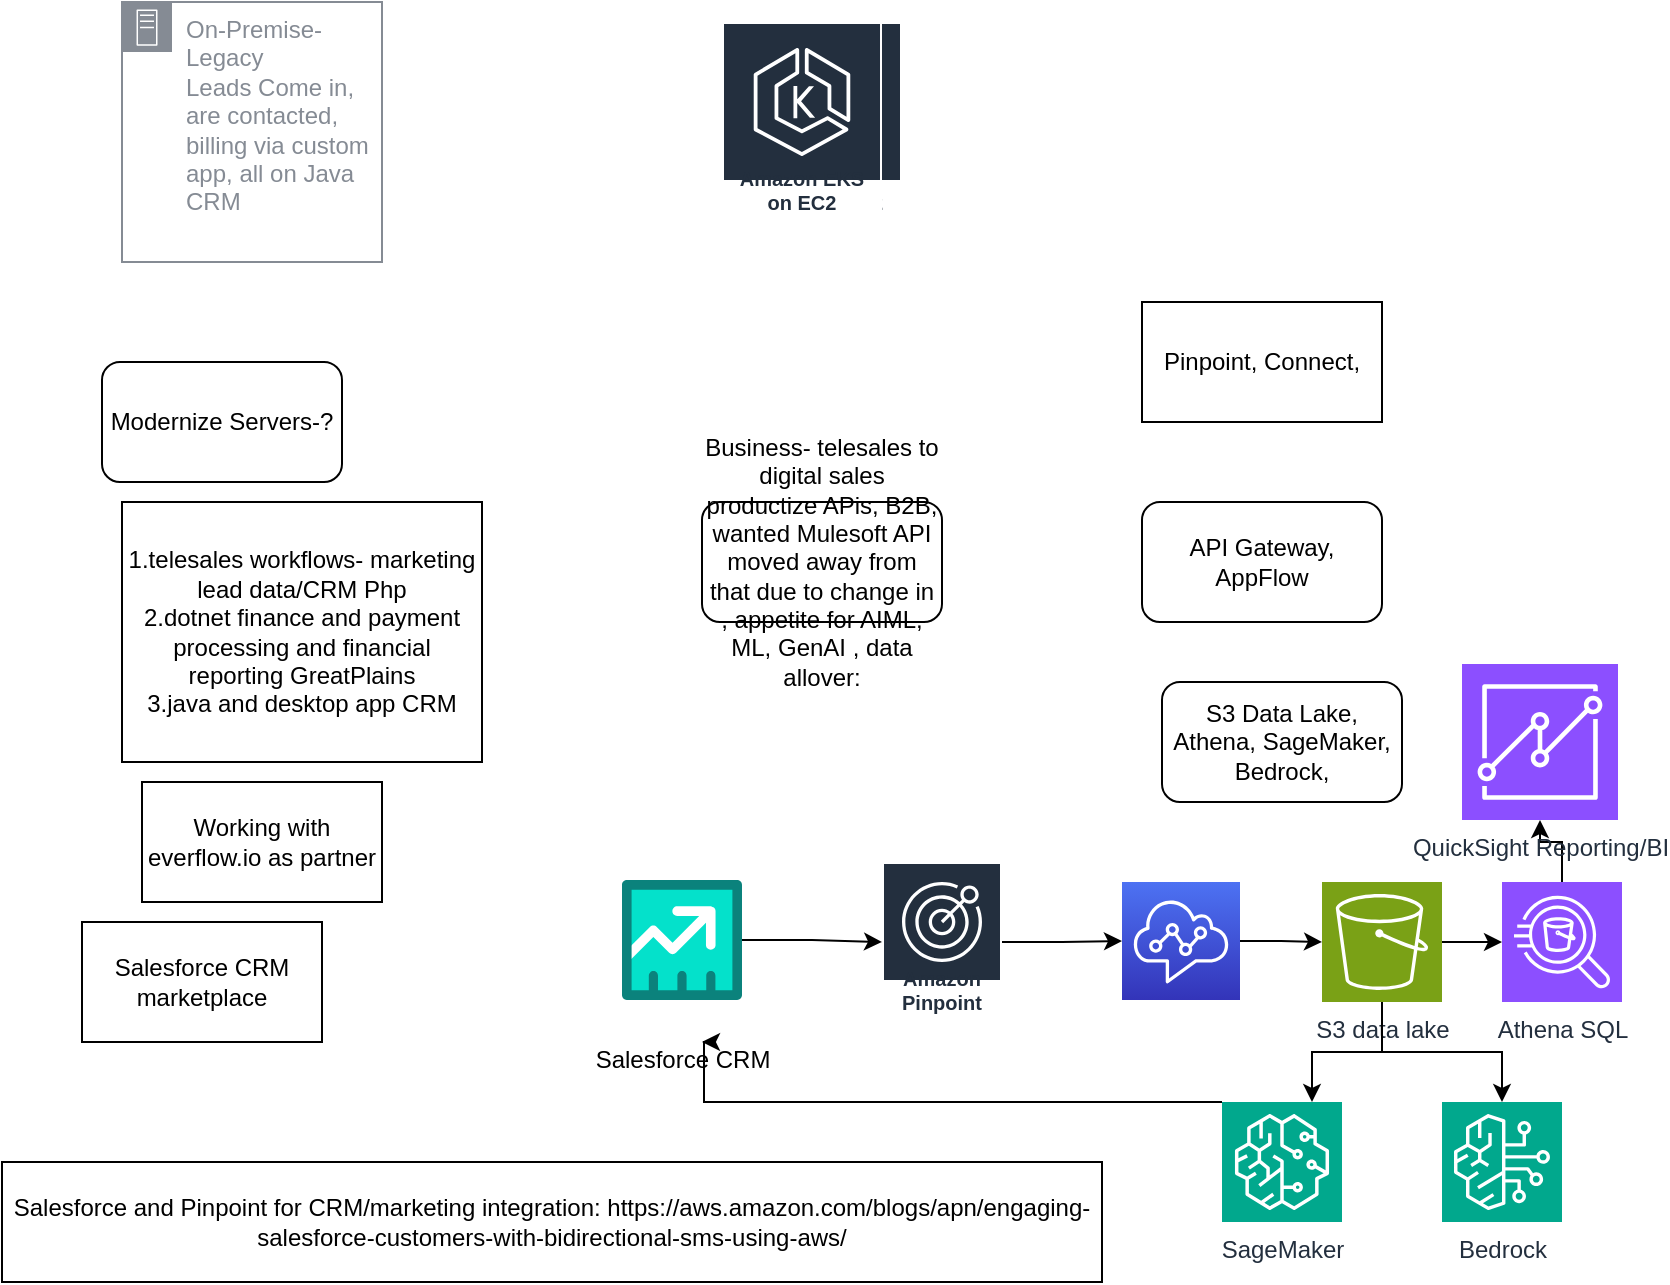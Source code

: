 <mxfile version="23.1.3" type="github">
  <diagram name="Page-1" id="igm-xTlKHYJiB2UXf1PZ">
    <mxGraphModel dx="1434" dy="746" grid="1" gridSize="10" guides="1" tooltips="1" connect="1" arrows="1" fold="1" page="1" pageScale="1" pageWidth="850" pageHeight="1100" math="0" shadow="0">
      <root>
        <mxCell id="0" />
        <mxCell id="1" parent="0" />
        <mxCell id="IS6DVIYhrCRW7QBuljSE-1" value="Amazon EC2" style="sketch=0;outlineConnect=0;fontColor=#232F3E;gradientColor=none;strokeColor=#ffffff;fillColor=#232F3E;dashed=0;verticalLabelPosition=middle;verticalAlign=bottom;align=center;html=1;whiteSpace=wrap;fontSize=10;fontStyle=1;spacing=3;shape=mxgraph.aws4.productIcon;prIcon=mxgraph.aws4.ec2;" parent="1" vertex="1">
          <mxGeometry x="380" y="110" width="80" height="100" as="geometry" />
        </mxCell>
        <mxCell id="IS6DVIYhrCRW7QBuljSE-2" value="Amazon EKS on EC2" style="sketch=0;outlineConnect=0;fontColor=#232F3E;gradientColor=none;strokeColor=#ffffff;fillColor=#232F3E;dashed=0;verticalLabelPosition=middle;verticalAlign=bottom;align=center;html=1;whiteSpace=wrap;fontSize=10;fontStyle=1;spacing=3;shape=mxgraph.aws4.productIcon;prIcon=mxgraph.aws4.eks;" parent="1" vertex="1">
          <mxGeometry x="370" y="110" width="80" height="100" as="geometry" />
        </mxCell>
        <mxCell id="IS6DVIYhrCRW7QBuljSE-3" value="&lt;div&gt;On-Premise- Legacy&lt;/div&gt;&lt;div&gt;Leads Come in, are contacted, billing via custom app, all on Java CRM&lt;br&gt;&lt;/div&gt;" style="sketch=0;outlineConnect=0;gradientColor=none;html=1;whiteSpace=wrap;fontSize=12;fontStyle=0;shape=mxgraph.aws4.group;grIcon=mxgraph.aws4.group_on_premise;strokeColor=#858B94;fillColor=none;verticalAlign=top;align=left;spacingLeft=30;fontColor=#858B94;dashed=0;" parent="1" vertex="1">
          <mxGeometry x="70" y="100" width="130" height="130" as="geometry" />
        </mxCell>
        <mxCell id="IS6DVIYhrCRW7QBuljSE-4" value="Modernize Servers-?" style="rounded=1;whiteSpace=wrap;html=1;" parent="1" vertex="1">
          <mxGeometry x="60" y="280" width="120" height="60" as="geometry" />
        </mxCell>
        <mxCell id="IS6DVIYhrCRW7QBuljSE-5" value="&lt;div&gt;Business- telesales to digital sales&lt;/div&gt;&lt;div&gt;productize APis, B2B, wanted Mulesoft API moved away from that due to change in , appetite for AIML, ML, GenAI , data allover:&lt;br&gt;&lt;/div&gt;" style="rounded=1;whiteSpace=wrap;html=1;" parent="1" vertex="1">
          <mxGeometry x="360" y="350" width="120" height="60" as="geometry" />
        </mxCell>
        <mxCell id="IS6DVIYhrCRW7QBuljSE-6" value="S3 Data Lake, Athena, SageMaker, Bedrock, " style="rounded=1;whiteSpace=wrap;html=1;" parent="1" vertex="1">
          <mxGeometry x="590" y="440" width="120" height="60" as="geometry" />
        </mxCell>
        <mxCell id="IS6DVIYhrCRW7QBuljSE-7" value="&lt;div&gt;1.telesales workflows- marketing lead data/CRM Php&lt;/div&gt;&lt;div&gt;2.dotnet finance and payment processing and financial reporting GreatPlains&lt;br&gt;&lt;/div&gt;&lt;div&gt;3.java and desktop app CRM&lt;br&gt;&lt;/div&gt;" style="rounded=0;whiteSpace=wrap;html=1;" parent="1" vertex="1">
          <mxGeometry x="70" y="350" width="180" height="130" as="geometry" />
        </mxCell>
        <mxCell id="IS6DVIYhrCRW7QBuljSE-8" value="Working with everflow.io as partner " style="whiteSpace=wrap;html=1;" parent="1" vertex="1">
          <mxGeometry x="80" y="490" width="120" height="60" as="geometry" />
        </mxCell>
        <mxCell id="IS6DVIYhrCRW7QBuljSE-9" value="API Gateway, AppFlow" style="rounded=1;whiteSpace=wrap;html=1;" parent="1" vertex="1">
          <mxGeometry x="580" y="350" width="120" height="60" as="geometry" />
        </mxCell>
        <mxCell id="IS6DVIYhrCRW7QBuljSE-10" value="Salesforce CRM marketplace" style="whiteSpace=wrap;html=1;" parent="1" vertex="1">
          <mxGeometry x="50" y="560" width="120" height="60" as="geometry" />
        </mxCell>
        <mxCell id="IS6DVIYhrCRW7QBuljSE-11" value="Pinpoint, Connect, " style="whiteSpace=wrap;html=1;" parent="1" vertex="1">
          <mxGeometry x="580" y="250" width="120" height="60" as="geometry" />
        </mxCell>
        <mxCell id="ZnKZwp2DaF4M9x0P8iEY-9" value="" style="edgeStyle=orthogonalEdgeStyle;rounded=0;orthogonalLoop=1;jettySize=auto;html=1;" edge="1" parent="1" source="ZnKZwp2DaF4M9x0P8iEY-1" target="ZnKZwp2DaF4M9x0P8iEY-7">
          <mxGeometry relative="1" as="geometry" />
        </mxCell>
        <mxCell id="ZnKZwp2DaF4M9x0P8iEY-1" value="" style="sketch=0;points=[[0,0,0],[0.25,0,0],[0.5,0,0],[0.75,0,0],[1,0,0],[0,1,0],[0.25,1,0],[0.5,1,0],[0.75,1,0],[1,1,0],[0,0.25,0],[0,0.5,0],[0,0.75,0],[1,0.25,0],[1,0.5,0],[1,0.75,0]];outlineConnect=0;fontColor=#232F3E;gradientColor=#4D72F3;gradientDirection=north;fillColor=#3334B9;strokeColor=#ffffff;dashed=0;verticalLabelPosition=bottom;verticalAlign=top;align=center;html=1;fontSize=12;fontStyle=0;aspect=fixed;shape=mxgraph.aws4.resourceIcon;resIcon=mxgraph.aws4.connect;" vertex="1" parent="1">
          <mxGeometry x="570" y="540" width="59" height="59" as="geometry" />
        </mxCell>
        <mxCell id="ZnKZwp2DaF4M9x0P8iEY-6" value="" style="edgeStyle=orthogonalEdgeStyle;rounded=0;orthogonalLoop=1;jettySize=auto;html=1;" edge="1" parent="1" source="ZnKZwp2DaF4M9x0P8iEY-2" target="ZnKZwp2DaF4M9x0P8iEY-1">
          <mxGeometry relative="1" as="geometry" />
        </mxCell>
        <mxCell id="ZnKZwp2DaF4M9x0P8iEY-2" value="Amazon Pinpoint" style="sketch=0;outlineConnect=0;fontColor=#232F3E;gradientColor=none;strokeColor=#ffffff;fillColor=#232F3E;dashed=0;verticalLabelPosition=middle;verticalAlign=bottom;align=center;html=1;whiteSpace=wrap;fontSize=10;fontStyle=1;spacing=3;shape=mxgraph.aws4.productIcon;prIcon=mxgraph.aws4.pinpoint;" vertex="1" parent="1">
          <mxGeometry x="450" y="530" width="60" height="80" as="geometry" />
        </mxCell>
        <mxCell id="ZnKZwp2DaF4M9x0P8iEY-3" value="Salesforce and Pinpoint for CRM/marketing integration: https://aws.amazon.com/blogs/apn/engaging-salesforce-customers-with-bidirectional-sms-using-aws/" style="whiteSpace=wrap;html=1;" vertex="1" parent="1">
          <mxGeometry x="10" y="680" width="550" height="60" as="geometry" />
        </mxCell>
        <mxCell id="ZnKZwp2DaF4M9x0P8iEY-5" value="" style="edgeStyle=orthogonalEdgeStyle;rounded=0;orthogonalLoop=1;jettySize=auto;html=1;" edge="1" parent="1" source="ZnKZwp2DaF4M9x0P8iEY-4" target="ZnKZwp2DaF4M9x0P8iEY-2">
          <mxGeometry relative="1" as="geometry" />
        </mxCell>
        <mxCell id="ZnKZwp2DaF4M9x0P8iEY-4" value="Salesforce CRM" style="verticalLabelPosition=bottom;aspect=fixed;html=1;shape=mxgraph.salesforce.sales;" vertex="1" parent="1">
          <mxGeometry x="320" y="539" width="60" height="60" as="geometry" />
        </mxCell>
        <mxCell id="ZnKZwp2DaF4M9x0P8iEY-10" value="" style="edgeStyle=orthogonalEdgeStyle;rounded=0;orthogonalLoop=1;jettySize=auto;html=1;" edge="1" parent="1" source="ZnKZwp2DaF4M9x0P8iEY-7" target="ZnKZwp2DaF4M9x0P8iEY-8">
          <mxGeometry relative="1" as="geometry" />
        </mxCell>
        <mxCell id="ZnKZwp2DaF4M9x0P8iEY-7" value="S3 data lake" style="sketch=0;points=[[0,0,0],[0.25,0,0],[0.5,0,0],[0.75,0,0],[1,0,0],[0,1,0],[0.25,1,0],[0.5,1,0],[0.75,1,0],[1,1,0],[0,0.25,0],[0,0.5,0],[0,0.75,0],[1,0.25,0],[1,0.5,0],[1,0.75,0]];outlineConnect=0;fontColor=#232F3E;fillColor=#7AA116;strokeColor=#ffffff;dashed=0;verticalLabelPosition=bottom;verticalAlign=top;align=center;html=1;fontSize=12;fontStyle=0;aspect=fixed;shape=mxgraph.aws4.resourceIcon;resIcon=mxgraph.aws4.s3;" vertex="1" parent="1">
          <mxGeometry x="670" y="540" width="60" height="60" as="geometry" />
        </mxCell>
        <mxCell id="ZnKZwp2DaF4M9x0P8iEY-14" value="" style="edgeStyle=orthogonalEdgeStyle;rounded=0;orthogonalLoop=1;jettySize=auto;html=1;" edge="1" parent="1" source="ZnKZwp2DaF4M9x0P8iEY-8" target="ZnKZwp2DaF4M9x0P8iEY-11">
          <mxGeometry relative="1" as="geometry" />
        </mxCell>
        <mxCell id="ZnKZwp2DaF4M9x0P8iEY-8" value="Athena SQL" style="sketch=0;points=[[0,0,0],[0.25,0,0],[0.5,0,0],[0.75,0,0],[1,0,0],[0,1,0],[0.25,1,0],[0.5,1,0],[0.75,1,0],[1,1,0],[0,0.25,0],[0,0.5,0],[0,0.75,0],[1,0.25,0],[1,0.5,0],[1,0.75,0]];outlineConnect=0;fontColor=#232F3E;fillColor=#8C4FFF;strokeColor=#ffffff;dashed=0;verticalLabelPosition=bottom;verticalAlign=top;align=center;html=1;fontSize=12;fontStyle=0;aspect=fixed;shape=mxgraph.aws4.resourceIcon;resIcon=mxgraph.aws4.athena;" vertex="1" parent="1">
          <mxGeometry x="760" y="540" width="60" height="60" as="geometry" />
        </mxCell>
        <mxCell id="ZnKZwp2DaF4M9x0P8iEY-11" value="QuickSight Reporting/BI" style="sketch=0;points=[[0,0,0],[0.25,0,0],[0.5,0,0],[0.75,0,0],[1,0,0],[0,1,0],[0.25,1,0],[0.5,1,0],[0.75,1,0],[1,1,0],[0,0.25,0],[0,0.5,0],[0,0.75,0],[1,0.25,0],[1,0.5,0],[1,0.75,0]];outlineConnect=0;fontColor=#232F3E;fillColor=#8C4FFF;strokeColor=#ffffff;dashed=0;verticalLabelPosition=bottom;verticalAlign=top;align=center;html=1;fontSize=12;fontStyle=0;aspect=fixed;shape=mxgraph.aws4.resourceIcon;resIcon=mxgraph.aws4.quicksight;" vertex="1" parent="1">
          <mxGeometry x="740" y="431" width="78" height="78" as="geometry" />
        </mxCell>
        <mxCell id="ZnKZwp2DaF4M9x0P8iEY-17" style="edgeStyle=orthogonalEdgeStyle;rounded=0;orthogonalLoop=1;jettySize=auto;html=1;" edge="1" parent="1" source="ZnKZwp2DaF4M9x0P8iEY-12">
          <mxGeometry relative="1" as="geometry">
            <mxPoint x="360" y="620" as="targetPoint" />
            <Array as="points">
              <mxPoint x="361" y="650" />
            </Array>
          </mxGeometry>
        </mxCell>
        <mxCell id="ZnKZwp2DaF4M9x0P8iEY-12" value="SageMaker" style="sketch=0;points=[[0,0,0],[0.25,0,0],[0.5,0,0],[0.75,0,0],[1,0,0],[0,1,0],[0.25,1,0],[0.5,1,0],[0.75,1,0],[1,1,0],[0,0.25,0],[0,0.5,0],[0,0.75,0],[1,0.25,0],[1,0.5,0],[1,0.75,0]];outlineConnect=0;fontColor=#232F3E;fillColor=#01A88D;strokeColor=#ffffff;dashed=0;verticalLabelPosition=bottom;verticalAlign=top;align=center;html=1;fontSize=12;fontStyle=0;aspect=fixed;shape=mxgraph.aws4.resourceIcon;resIcon=mxgraph.aws4.sagemaker;" vertex="1" parent="1">
          <mxGeometry x="620" y="650" width="60" height="60" as="geometry" />
        </mxCell>
        <mxCell id="ZnKZwp2DaF4M9x0P8iEY-13" value="Bedrock" style="sketch=0;points=[[0,0,0],[0.25,0,0],[0.5,0,0],[0.75,0,0],[1,0,0],[0,1,0],[0.25,1,0],[0.5,1,0],[0.75,1,0],[1,1,0],[0,0.25,0],[0,0.5,0],[0,0.75,0],[1,0.25,0],[1,0.5,0],[1,0.75,0]];outlineConnect=0;fontColor=#232F3E;fillColor=#01A88D;strokeColor=#ffffff;dashed=0;verticalLabelPosition=bottom;verticalAlign=top;align=center;html=1;fontSize=12;fontStyle=0;aspect=fixed;shape=mxgraph.aws4.resourceIcon;resIcon=mxgraph.aws4.bedrock;" vertex="1" parent="1">
          <mxGeometry x="730" y="650" width="60" height="60" as="geometry" />
        </mxCell>
        <mxCell id="ZnKZwp2DaF4M9x0P8iEY-15" style="edgeStyle=orthogonalEdgeStyle;rounded=0;orthogonalLoop=1;jettySize=auto;html=1;entryX=0.75;entryY=0;entryDx=0;entryDy=0;entryPerimeter=0;" edge="1" parent="1" source="ZnKZwp2DaF4M9x0P8iEY-7" target="ZnKZwp2DaF4M9x0P8iEY-12">
          <mxGeometry relative="1" as="geometry" />
        </mxCell>
        <mxCell id="ZnKZwp2DaF4M9x0P8iEY-16" style="edgeStyle=orthogonalEdgeStyle;rounded=0;orthogonalLoop=1;jettySize=auto;html=1;entryX=0.5;entryY=0;entryDx=0;entryDy=0;entryPerimeter=0;" edge="1" parent="1" source="ZnKZwp2DaF4M9x0P8iEY-7" target="ZnKZwp2DaF4M9x0P8iEY-13">
          <mxGeometry relative="1" as="geometry" />
        </mxCell>
      </root>
    </mxGraphModel>
  </diagram>
</mxfile>
